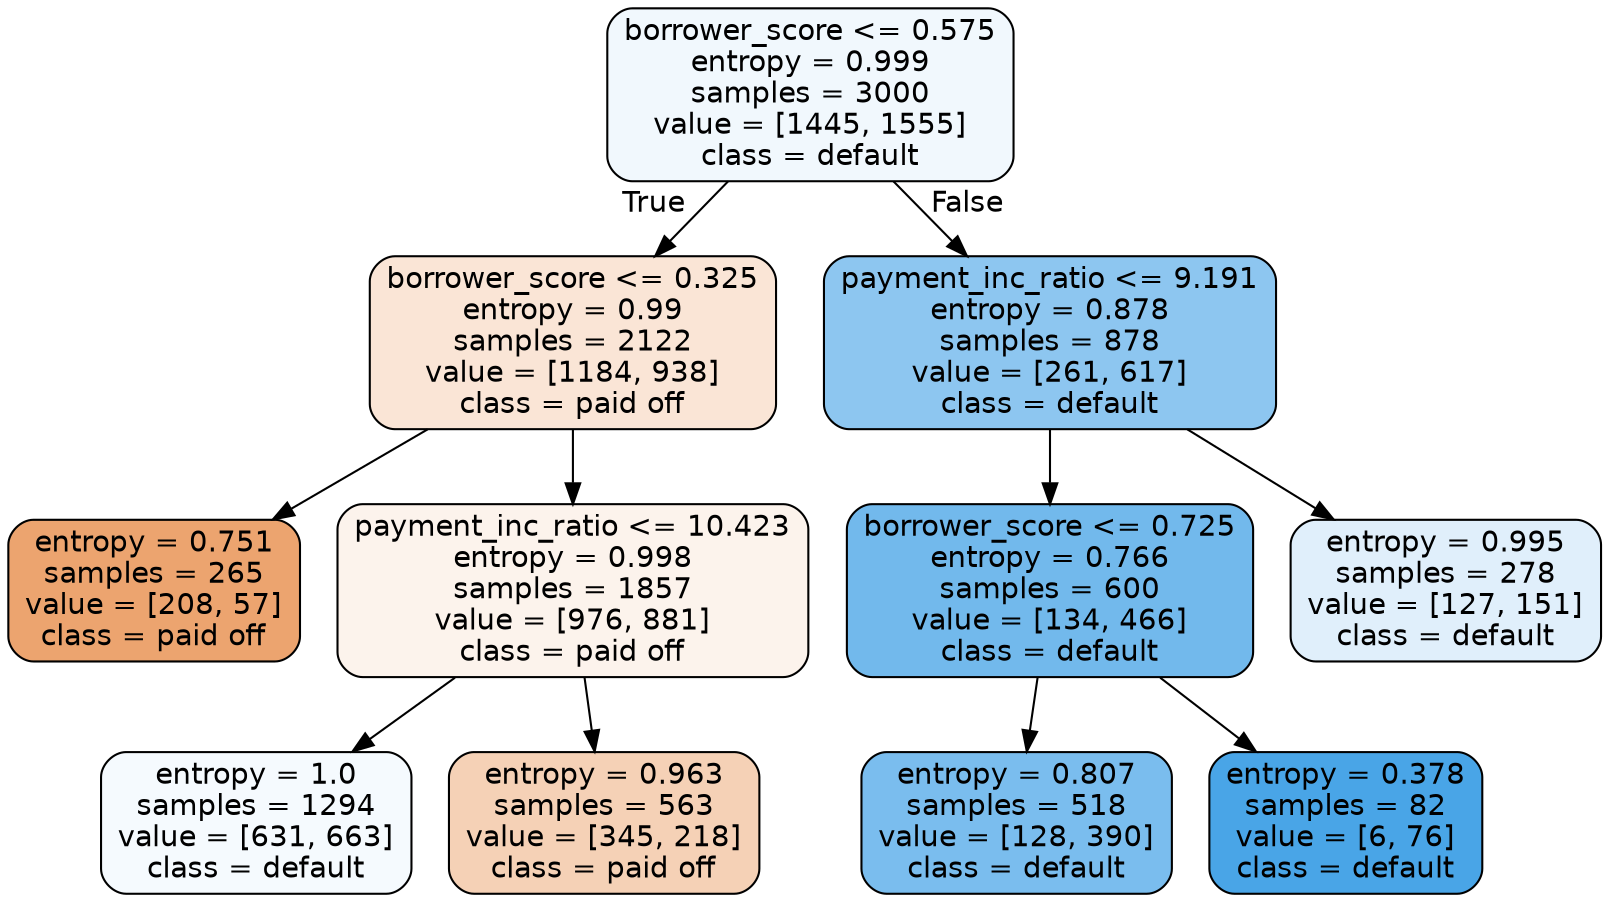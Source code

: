 digraph Tree {
node [shape=box, style="filled, rounded", color="black", fontname="helvetica"] ;
edge [fontname="helvetica"] ;
0 [label="borrower_score <= 0.575\nentropy = 0.999\nsamples = 3000\nvalue = [1445, 1555]\nclass = default", fillcolor="#f1f8fd"] ;
1 [label="borrower_score <= 0.325\nentropy = 0.99\nsamples = 2122\nvalue = [1184, 938]\nclass = paid off", fillcolor="#fae5d6"] ;
0 -> 1 [labeldistance=2.5, labelangle=45, headlabel="True"] ;
2 [label="entropy = 0.751\nsamples = 265\nvalue = [208, 57]\nclass = paid off", fillcolor="#eca46f"] ;
1 -> 2 ;
3 [label="payment_inc_ratio <= 10.423\nentropy = 0.998\nsamples = 1857\nvalue = [976, 881]\nclass = paid off", fillcolor="#fcf3ec"] ;
1 -> 3 ;
4 [label="entropy = 1.0\nsamples = 1294\nvalue = [631, 663]\nclass = default", fillcolor="#f5fafe"] ;
3 -> 4 ;
5 [label="entropy = 0.963\nsamples = 563\nvalue = [345, 218]\nclass = paid off", fillcolor="#f5d1b6"] ;
3 -> 5 ;
6 [label="payment_inc_ratio <= 9.191\nentropy = 0.878\nsamples = 878\nvalue = [261, 617]\nclass = default", fillcolor="#8dc6f0"] ;
0 -> 6 [labeldistance=2.5, labelangle=-45, headlabel="False"] ;
7 [label="borrower_score <= 0.725\nentropy = 0.766\nsamples = 600\nvalue = [134, 466]\nclass = default", fillcolor="#72b9ec"] ;
6 -> 7 ;
8 [label="entropy = 0.807\nsamples = 518\nvalue = [128, 390]\nclass = default", fillcolor="#7abdee"] ;
7 -> 8 ;
9 [label="entropy = 0.378\nsamples = 82\nvalue = [6, 76]\nclass = default", fillcolor="#49a5e7"] ;
7 -> 9 ;
10 [label="entropy = 0.995\nsamples = 278\nvalue = [127, 151]\nclass = default", fillcolor="#e0effb"] ;
6 -> 10 ;
}